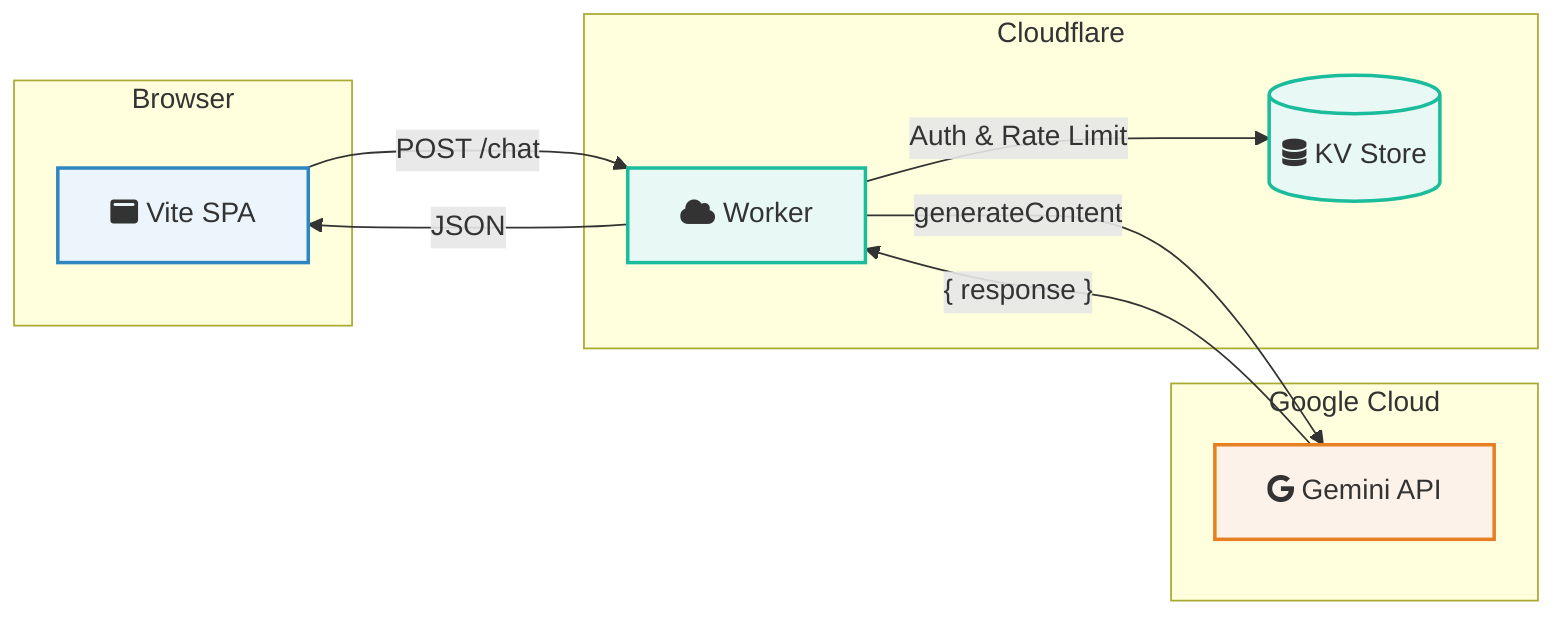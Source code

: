 flowchart LR
    subgraph "Browser"
        A[<i class="fas fa-window-maximize"></i> Vite SPA]
    end

    subgraph "Cloudflare"
        B[<i class="fas fa-cloud"></i> Worker]
        C[(<i class="fas fa-database"></i> KV Store)]
    end

    subgraph "Google Cloud"
        D[<i class="fab fa-google"></i> Gemini API]
    end

    %% Styling
    style A fill:#EBF5FB,stroke:#2E86C1,stroke-width:2px
    style B fill:#E8F8F5,stroke:#1ABC9C,stroke-width:2px
    style C fill:#E8F8F5,stroke:#1ABC9C,stroke-width:2px
    style D fill:#FDF2E9,stroke:#E67E22,stroke-width:2px

    %% Connections
    A -- "POST /chat" --> B
    B -- "Auth & Rate Limit" --> C
    B -- "generateContent" --> D
    D -- "{ response }" --> B
    B -- "JSON" --> A